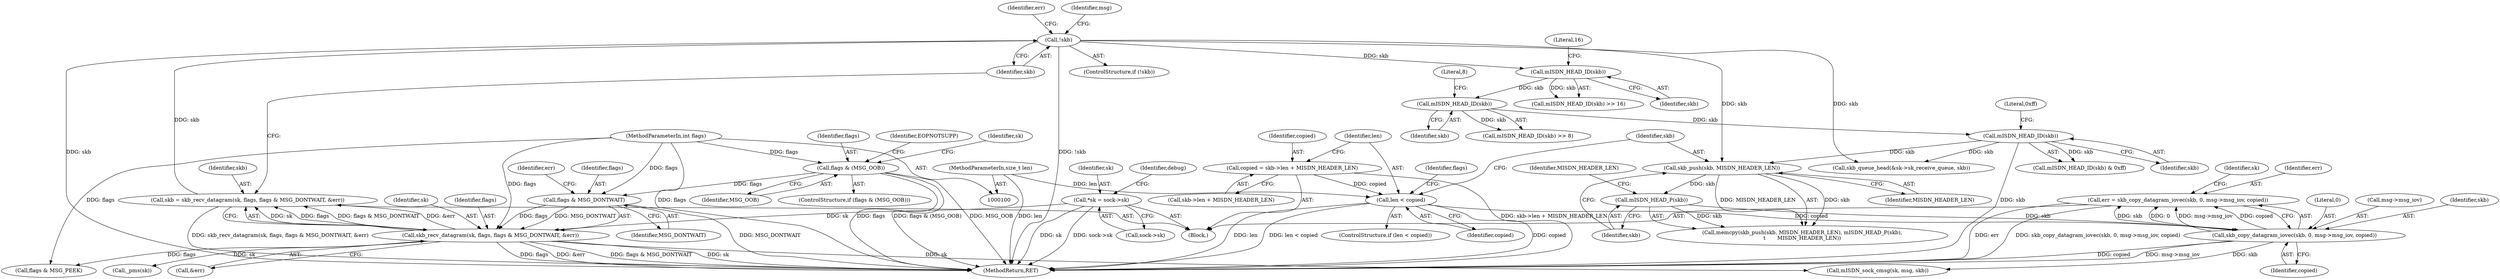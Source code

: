 digraph "0_linux_f3d3342602f8bcbf37d7c46641cb9bca7618eb1c_1@API" {
"1000301" [label="(Call,err = skb_copy_datagram_iovec(skb, 0, msg->msg_iov, copied))"];
"1000303" [label="(Call,skb_copy_datagram_iovec(skb, 0, msg->msg_iov, copied))"];
"1000298" [label="(Call,mISDN_HEAD_P(skb))"];
"1000295" [label="(Call,skb_push(skb, MISDN_HEADER_LEN))"];
"1000215" [label="(Call,mISDN_HEAD_ID(skb))"];
"1000206" [label="(Call,mISDN_HEAD_ID(skb))"];
"1000196" [label="(Call,mISDN_HEAD_ID(skb))"];
"1000147" [label="(Call,!skb)"];
"1000136" [label="(Call,skb = skb_recv_datagram(sk, flags, flags & MSG_DONTWAIT, &err))"];
"1000138" [label="(Call,skb_recv_datagram(sk, flags, flags & MSG_DONTWAIT, &err))"];
"1000109" [label="(Call,*sk = sock->sk)"];
"1000141" [label="(Call,flags & MSG_DONTWAIT)"];
"1000122" [label="(Call,flags & (MSG_OOB))"];
"1000105" [label="(MethodParameterIn,int flags)"];
"1000271" [label="(Call,len < copied)"];
"1000104" [label="(MethodParameterIn,size_t len)"];
"1000263" [label="(Call,copied = skb->len + MISDN_HEADER_LEN)"];
"1000150" [label="(Identifier,err)"];
"1000137" [label="(Identifier,skb)"];
"1000109" [label="(Call,*sk = sock->sk)"];
"1000124" [label="(Identifier,MSG_OOB)"];
"1000318" [label="(MethodReturn,RET)"];
"1000265" [label="(Call,skb->len + MISDN_HEADER_LEN)"];
"1000214" [label="(Call,mISDN_HEAD_ID(skb) & 0xff)"];
"1000305" [label="(Literal,0)"];
"1000141" [label="(Call,flags & MSG_DONTWAIT)"];
"1000121" [label="(ControlStructure,if (flags & (MSG_OOB)))"];
"1000147" [label="(Call,!skb)"];
"1000146" [label="(ControlStructure,if (!skb))"];
"1000153" [label="(Identifier,msg)"];
"1000273" [label="(Identifier,copied)"];
"1000303" [label="(Call,skb_copy_datagram_iovec(skb, 0, msg->msg_iov, copied))"];
"1000198" [label="(Literal,16)"];
"1000295" [label="(Call,skb_push(skb, MISDN_HEADER_LEN))"];
"1000277" [label="(Identifier,flags)"];
"1000294" [label="(Call,memcpy(skb_push(skb, MISDN_HEADER_LEN), mISDN_HEAD_P(skb),\n\t       MISDN_HEADER_LEN))"];
"1000306" [label="(Call,msg->msg_iov)"];
"1000208" [label="(Literal,8)"];
"1000197" [label="(Identifier,skb)"];
"1000122" [label="(Call,flags & (MSG_OOB))"];
"1000127" [label="(Identifier,EOPNOTSUPP)"];
"1000302" [label="(Identifier,err)"];
"1000276" [label="(Call,flags & MSG_PEEK)"];
"1000195" [label="(Call,mISDN_HEAD_ID(skb) >> 16)"];
"1000119" [label="(Identifier,debug)"];
"1000311" [label="(Identifier,sk)"];
"1000304" [label="(Identifier,skb)"];
"1000300" [label="(Identifier,MISDN_HEADER_LEN)"];
"1000296" [label="(Identifier,skb)"];
"1000139" [label="(Identifier,sk)"];
"1000105" [label="(MethodParameterIn,int flags)"];
"1000216" [label="(Identifier,skb)"];
"1000270" [label="(ControlStructure,if (len < copied))"];
"1000272" [label="(Identifier,len)"];
"1000264" [label="(Identifier,copied)"];
"1000143" [label="(Identifier,MSG_DONTWAIT)"];
"1000310" [label="(Call,mISDN_sock_cmsg(sk, msg, skb))"];
"1000136" [label="(Call,skb = skb_recv_datagram(sk, flags, flags & MSG_DONTWAIT, &err))"];
"1000131" [label="(Identifier,sk)"];
"1000297" [label="(Identifier,MISDN_HEADER_LEN)"];
"1000104" [label="(MethodParameterIn,size_t len)"];
"1000148" [label="(Identifier,skb)"];
"1000106" [label="(Block,)"];
"1000173" [label="(Call,_pms(sk))"];
"1000301" [label="(Call,err = skb_copy_datagram_iovec(skb, 0, msg->msg_iov, copied))"];
"1000123" [label="(Identifier,flags)"];
"1000263" [label="(Call,copied = skb->len + MISDN_HEADER_LEN)"];
"1000138" [label="(Call,skb_recv_datagram(sk, flags, flags & MSG_DONTWAIT, &err))"];
"1000299" [label="(Identifier,skb)"];
"1000298" [label="(Call,mISDN_HEAD_P(skb))"];
"1000271" [label="(Call,len < copied)"];
"1000111" [label="(Call,sock->sk)"];
"1000206" [label="(Call,mISDN_HEAD_ID(skb))"];
"1000140" [label="(Identifier,flags)"];
"1000145" [label="(Identifier,err)"];
"1000215" [label="(Call,mISDN_HEAD_ID(skb))"];
"1000142" [label="(Identifier,flags)"];
"1000205" [label="(Call,mISDN_HEAD_ID(skb) >> 8)"];
"1000285" [label="(Call,skb_queue_head(&sk->sk_receive_queue, skb))"];
"1000196" [label="(Call,mISDN_HEAD_ID(skb))"];
"1000207" [label="(Identifier,skb)"];
"1000217" [label="(Literal,0xff)"];
"1000309" [label="(Identifier,copied)"];
"1000144" [label="(Call,&err)"];
"1000110" [label="(Identifier,sk)"];
"1000301" -> "1000106"  [label="AST: "];
"1000301" -> "1000303"  [label="CFG: "];
"1000302" -> "1000301"  [label="AST: "];
"1000303" -> "1000301"  [label="AST: "];
"1000311" -> "1000301"  [label="CFG: "];
"1000301" -> "1000318"  [label="DDG: skb_copy_datagram_iovec(skb, 0, msg->msg_iov, copied)"];
"1000301" -> "1000318"  [label="DDG: err"];
"1000303" -> "1000301"  [label="DDG: skb"];
"1000303" -> "1000301"  [label="DDG: 0"];
"1000303" -> "1000301"  [label="DDG: msg->msg_iov"];
"1000303" -> "1000301"  [label="DDG: copied"];
"1000303" -> "1000309"  [label="CFG: "];
"1000304" -> "1000303"  [label="AST: "];
"1000305" -> "1000303"  [label="AST: "];
"1000306" -> "1000303"  [label="AST: "];
"1000309" -> "1000303"  [label="AST: "];
"1000303" -> "1000318"  [label="DDG: copied"];
"1000303" -> "1000318"  [label="DDG: msg->msg_iov"];
"1000298" -> "1000303"  [label="DDG: skb"];
"1000271" -> "1000303"  [label="DDG: copied"];
"1000303" -> "1000310"  [label="DDG: skb"];
"1000298" -> "1000294"  [label="AST: "];
"1000298" -> "1000299"  [label="CFG: "];
"1000299" -> "1000298"  [label="AST: "];
"1000300" -> "1000298"  [label="CFG: "];
"1000298" -> "1000294"  [label="DDG: skb"];
"1000295" -> "1000298"  [label="DDG: skb"];
"1000295" -> "1000294"  [label="AST: "];
"1000295" -> "1000297"  [label="CFG: "];
"1000296" -> "1000295"  [label="AST: "];
"1000297" -> "1000295"  [label="AST: "];
"1000299" -> "1000295"  [label="CFG: "];
"1000295" -> "1000294"  [label="DDG: skb"];
"1000295" -> "1000294"  [label="DDG: MISDN_HEADER_LEN"];
"1000215" -> "1000295"  [label="DDG: skb"];
"1000147" -> "1000295"  [label="DDG: skb"];
"1000215" -> "1000214"  [label="AST: "];
"1000215" -> "1000216"  [label="CFG: "];
"1000216" -> "1000215"  [label="AST: "];
"1000217" -> "1000215"  [label="CFG: "];
"1000215" -> "1000318"  [label="DDG: skb"];
"1000215" -> "1000214"  [label="DDG: skb"];
"1000206" -> "1000215"  [label="DDG: skb"];
"1000215" -> "1000285"  [label="DDG: skb"];
"1000206" -> "1000205"  [label="AST: "];
"1000206" -> "1000207"  [label="CFG: "];
"1000207" -> "1000206"  [label="AST: "];
"1000208" -> "1000206"  [label="CFG: "];
"1000206" -> "1000205"  [label="DDG: skb"];
"1000196" -> "1000206"  [label="DDG: skb"];
"1000196" -> "1000195"  [label="AST: "];
"1000196" -> "1000197"  [label="CFG: "];
"1000197" -> "1000196"  [label="AST: "];
"1000198" -> "1000196"  [label="CFG: "];
"1000196" -> "1000195"  [label="DDG: skb"];
"1000147" -> "1000196"  [label="DDG: skb"];
"1000147" -> "1000146"  [label="AST: "];
"1000147" -> "1000148"  [label="CFG: "];
"1000148" -> "1000147"  [label="AST: "];
"1000150" -> "1000147"  [label="CFG: "];
"1000153" -> "1000147"  [label="CFG: "];
"1000147" -> "1000318"  [label="DDG: skb"];
"1000147" -> "1000318"  [label="DDG: !skb"];
"1000136" -> "1000147"  [label="DDG: skb"];
"1000147" -> "1000285"  [label="DDG: skb"];
"1000136" -> "1000106"  [label="AST: "];
"1000136" -> "1000138"  [label="CFG: "];
"1000137" -> "1000136"  [label="AST: "];
"1000138" -> "1000136"  [label="AST: "];
"1000148" -> "1000136"  [label="CFG: "];
"1000136" -> "1000318"  [label="DDG: skb_recv_datagram(sk, flags, flags & MSG_DONTWAIT, &err)"];
"1000138" -> "1000136"  [label="DDG: sk"];
"1000138" -> "1000136"  [label="DDG: flags"];
"1000138" -> "1000136"  [label="DDG: flags & MSG_DONTWAIT"];
"1000138" -> "1000136"  [label="DDG: &err"];
"1000138" -> "1000144"  [label="CFG: "];
"1000139" -> "1000138"  [label="AST: "];
"1000140" -> "1000138"  [label="AST: "];
"1000141" -> "1000138"  [label="AST: "];
"1000144" -> "1000138"  [label="AST: "];
"1000138" -> "1000318"  [label="DDG: flags & MSG_DONTWAIT"];
"1000138" -> "1000318"  [label="DDG: sk"];
"1000138" -> "1000318"  [label="DDG: flags"];
"1000138" -> "1000318"  [label="DDG: &err"];
"1000109" -> "1000138"  [label="DDG: sk"];
"1000141" -> "1000138"  [label="DDG: flags"];
"1000141" -> "1000138"  [label="DDG: MSG_DONTWAIT"];
"1000105" -> "1000138"  [label="DDG: flags"];
"1000138" -> "1000173"  [label="DDG: sk"];
"1000138" -> "1000276"  [label="DDG: flags"];
"1000138" -> "1000310"  [label="DDG: sk"];
"1000109" -> "1000106"  [label="AST: "];
"1000109" -> "1000111"  [label="CFG: "];
"1000110" -> "1000109"  [label="AST: "];
"1000111" -> "1000109"  [label="AST: "];
"1000119" -> "1000109"  [label="CFG: "];
"1000109" -> "1000318"  [label="DDG: sk"];
"1000109" -> "1000318"  [label="DDG: sock->sk"];
"1000141" -> "1000143"  [label="CFG: "];
"1000142" -> "1000141"  [label="AST: "];
"1000143" -> "1000141"  [label="AST: "];
"1000145" -> "1000141"  [label="CFG: "];
"1000141" -> "1000318"  [label="DDG: MSG_DONTWAIT"];
"1000122" -> "1000141"  [label="DDG: flags"];
"1000105" -> "1000141"  [label="DDG: flags"];
"1000122" -> "1000121"  [label="AST: "];
"1000122" -> "1000124"  [label="CFG: "];
"1000123" -> "1000122"  [label="AST: "];
"1000124" -> "1000122"  [label="AST: "];
"1000127" -> "1000122"  [label="CFG: "];
"1000131" -> "1000122"  [label="CFG: "];
"1000122" -> "1000318"  [label="DDG: flags"];
"1000122" -> "1000318"  [label="DDG: flags & (MSG_OOB)"];
"1000122" -> "1000318"  [label="DDG: MSG_OOB"];
"1000105" -> "1000122"  [label="DDG: flags"];
"1000105" -> "1000100"  [label="AST: "];
"1000105" -> "1000318"  [label="DDG: flags"];
"1000105" -> "1000276"  [label="DDG: flags"];
"1000271" -> "1000270"  [label="AST: "];
"1000271" -> "1000273"  [label="CFG: "];
"1000272" -> "1000271"  [label="AST: "];
"1000273" -> "1000271"  [label="AST: "];
"1000277" -> "1000271"  [label="CFG: "];
"1000296" -> "1000271"  [label="CFG: "];
"1000271" -> "1000318"  [label="DDG: copied"];
"1000271" -> "1000318"  [label="DDG: len"];
"1000271" -> "1000318"  [label="DDG: len < copied"];
"1000104" -> "1000271"  [label="DDG: len"];
"1000263" -> "1000271"  [label="DDG: copied"];
"1000104" -> "1000100"  [label="AST: "];
"1000104" -> "1000318"  [label="DDG: len"];
"1000263" -> "1000106"  [label="AST: "];
"1000263" -> "1000265"  [label="CFG: "];
"1000264" -> "1000263"  [label="AST: "];
"1000265" -> "1000263"  [label="AST: "];
"1000272" -> "1000263"  [label="CFG: "];
"1000263" -> "1000318"  [label="DDG: skb->len + MISDN_HEADER_LEN"];
}
